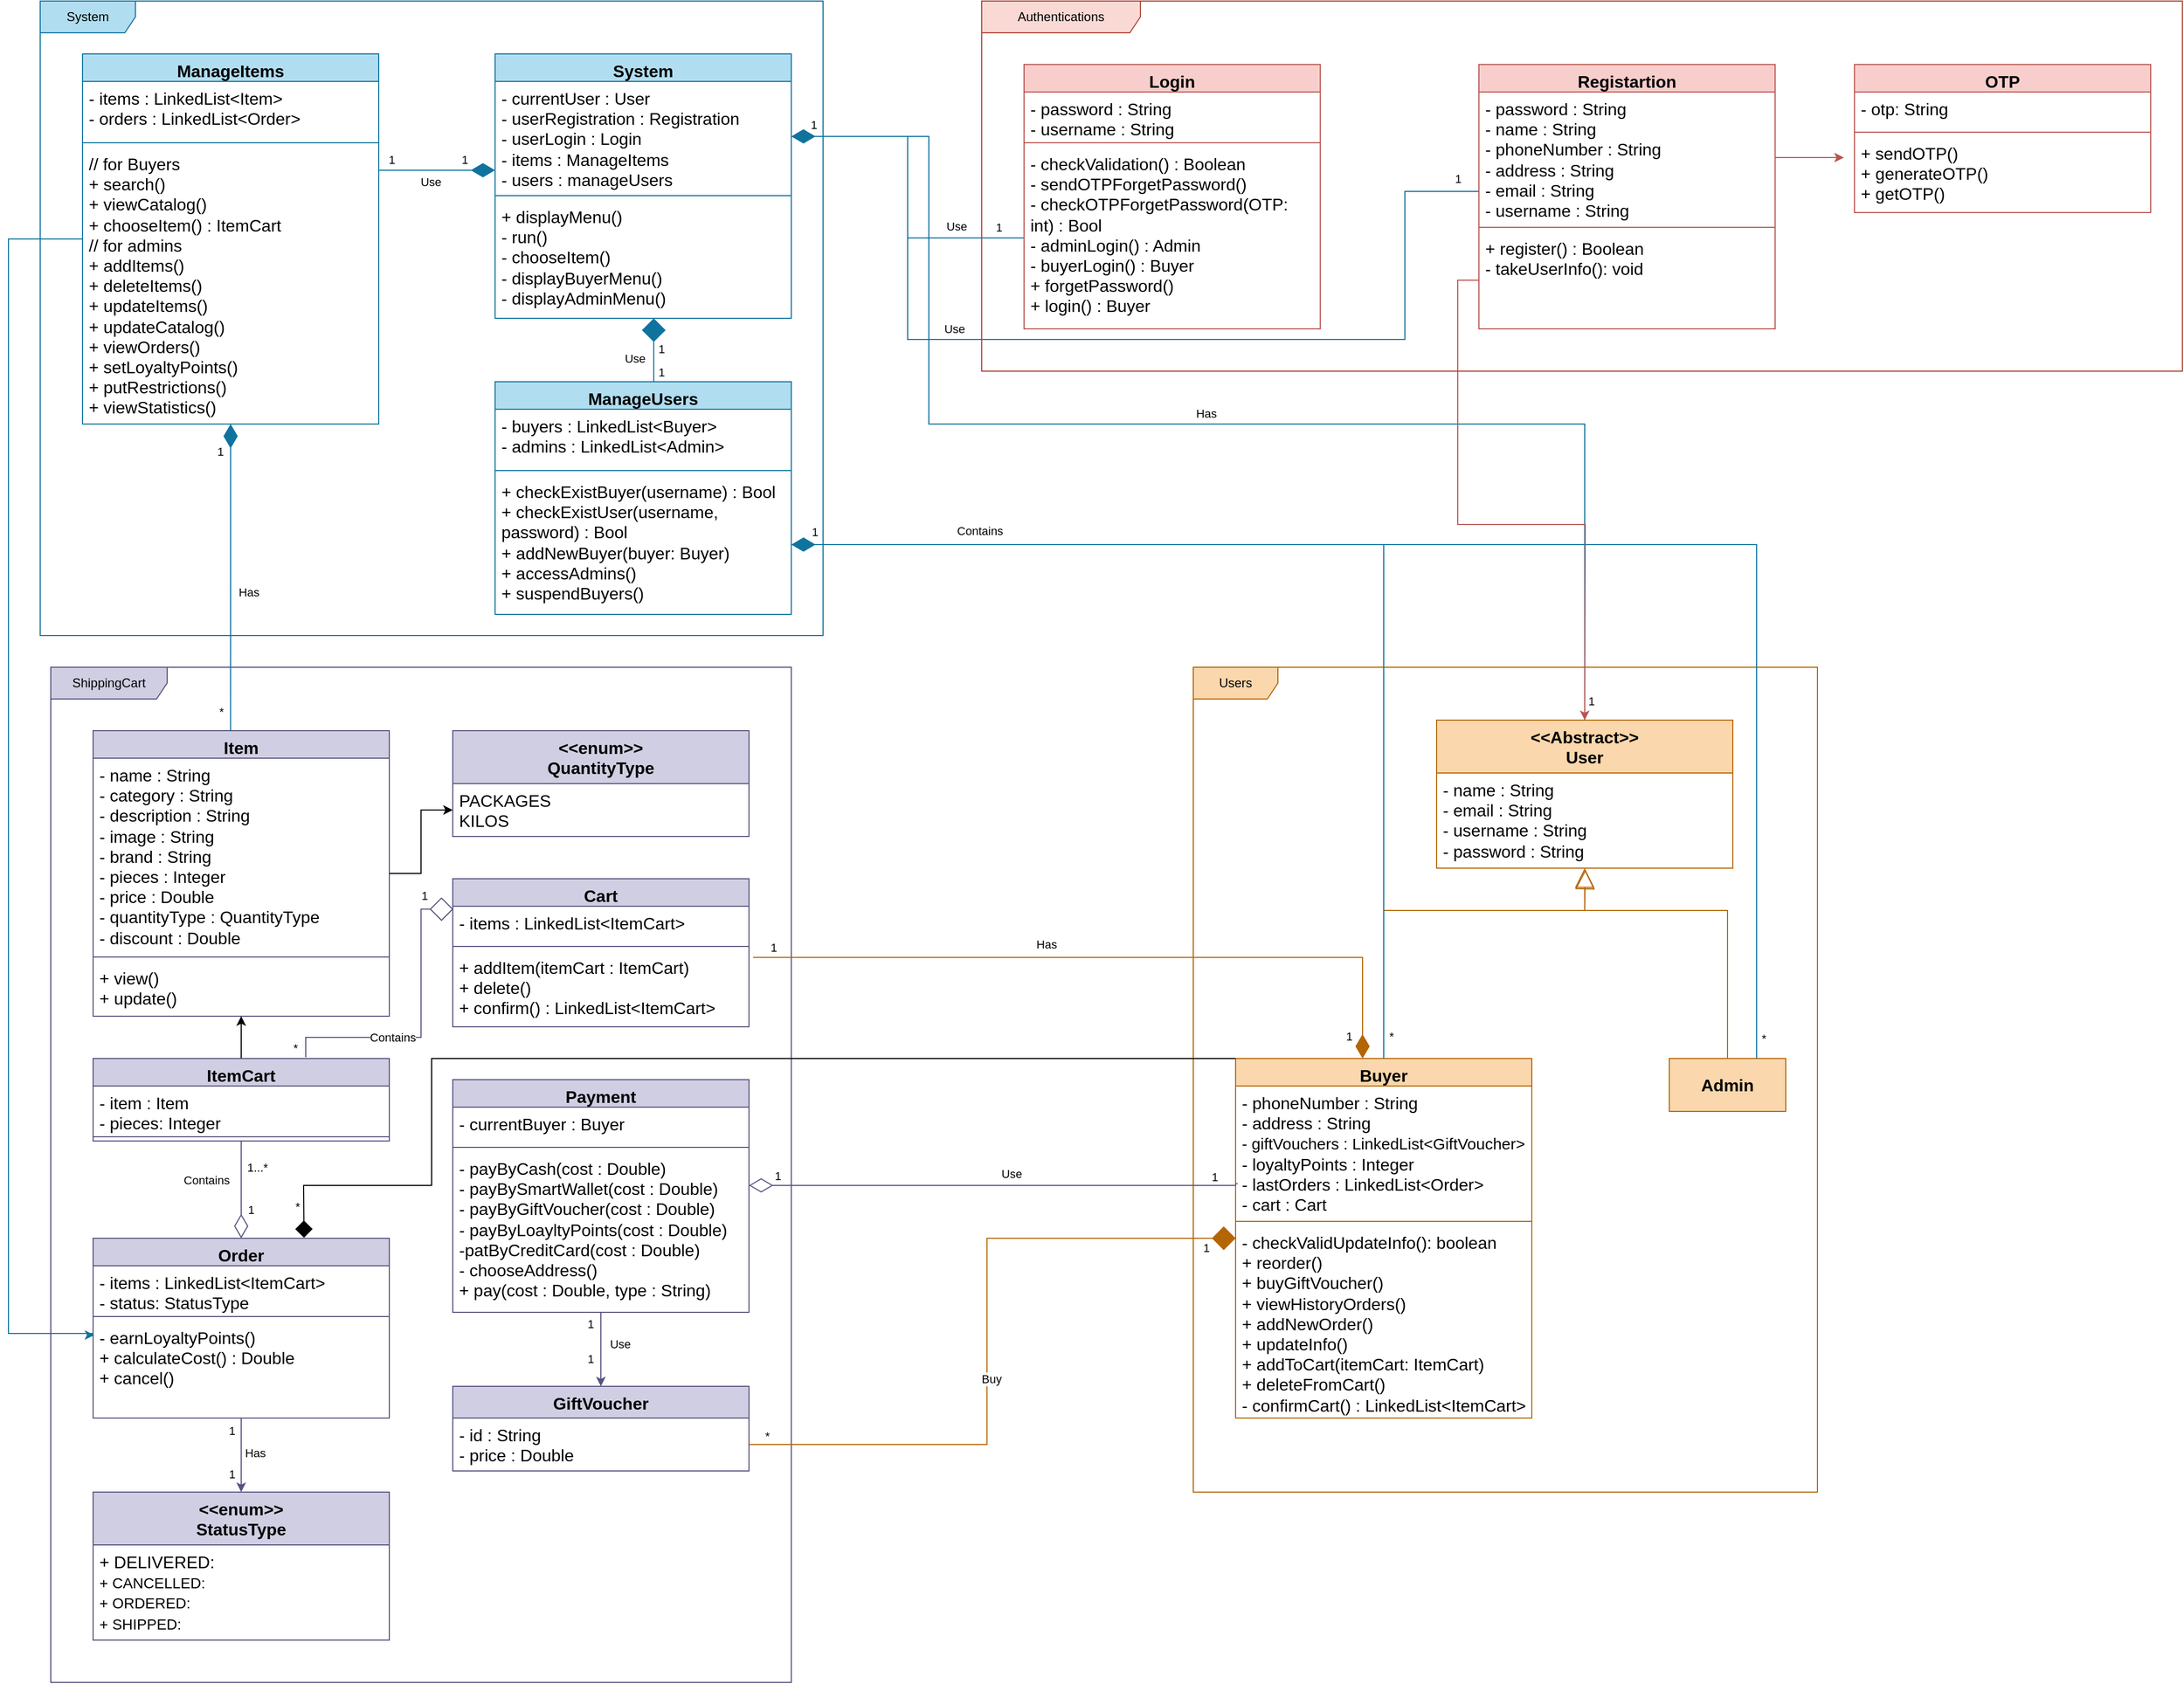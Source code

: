 <mxfile version="21.1.2" type="device">
  <diagram id="C5RBs43oDa-KdzZeNtuy" name="Page-1">
    <mxGraphModel dx="3453" dy="2020" grid="1" gridSize="10" guides="1" tooltips="1" connect="1" arrows="1" fold="1" page="1" pageScale="1" pageWidth="2200" pageHeight="1800" math="0" shadow="0">
      <root>
        <mxCell id="WIyWlLk6GJQsqaUBKTNV-0" />
        <mxCell id="WIyWlLk6GJQsqaUBKTNV-1" parent="WIyWlLk6GJQsqaUBKTNV-0" />
        <mxCell id="rkFxH0doQURVwNe5_ESX-129" value="" style="group" vertex="1" connectable="0" parent="WIyWlLk6GJQsqaUBKTNV-1">
          <mxGeometry x="72" y="105" width="2055" height="1590" as="geometry" />
        </mxCell>
        <mxCell id="KTMbG5Cqktj-i7-EM0rc-33" value="Item" style="swimlane;fontStyle=1;align=center;verticalAlign=top;childLayout=stackLayout;horizontal=1;startSize=26;horizontalStack=0;resizeParent=1;resizeParentMax=0;resizeLast=0;collapsible=1;marginBottom=0;whiteSpace=wrap;html=1;fontSize=16;fillColor=#d0cee2;strokeColor=#56517e;" parent="rkFxH0doQURVwNe5_ESX-129" vertex="1">
          <mxGeometry x="80" y="690" width="280" height="270" as="geometry" />
        </mxCell>
        <mxCell id="KTMbG5Cqktj-i7-EM0rc-34" value="- name : String&lt;br&gt;- category : String&lt;br&gt;- description : String&lt;br&gt;- image : String&lt;br&gt;- brand : String&lt;br&gt;- pieces : Integer&lt;br&gt;- price : Double&lt;br&gt;- quantityType : QuantityType&lt;br&gt;- discount : Double" style="text;strokeColor=none;fillColor=none;align=left;verticalAlign=top;spacingLeft=4;spacingRight=4;overflow=hidden;rotatable=0;points=[[0,0.5],[1,0.5]];portConstraint=eastwest;whiteSpace=wrap;html=1;fontSize=16;" parent="KTMbG5Cqktj-i7-EM0rc-33" vertex="1">
          <mxGeometry y="26" width="280" height="184" as="geometry" />
        </mxCell>
        <mxCell id="KTMbG5Cqktj-i7-EM0rc-35" value="" style="line;strokeWidth=1;fillColor=none;align=left;verticalAlign=middle;spacingTop=-1;spacingLeft=3;spacingRight=3;rotatable=0;labelPosition=right;points=[];portConstraint=eastwest;strokeColor=inherit;fontSize=16;" parent="KTMbG5Cqktj-i7-EM0rc-33" vertex="1">
          <mxGeometry y="210" width="280" height="8" as="geometry" />
        </mxCell>
        <mxCell id="KTMbG5Cqktj-i7-EM0rc-36" value="+ view()&lt;br&gt;+ update()" style="text;strokeColor=none;fillColor=none;align=left;verticalAlign=top;spacingLeft=4;spacingRight=4;overflow=hidden;rotatable=0;points=[[0,0.5],[1,0.5]];portConstraint=eastwest;whiteSpace=wrap;html=1;fontSize=16;" parent="KTMbG5Cqktj-i7-EM0rc-33" vertex="1">
          <mxGeometry y="218" width="280" height="52" as="geometry" />
        </mxCell>
        <mxCell id="KTMbG5Cqktj-i7-EM0rc-37" value="&amp;lt;&amp;lt;enum&amp;gt;&amp;gt;&lt;br&gt;QuantityType" style="swimlane;fontStyle=1;align=center;verticalAlign=top;childLayout=stackLayout;horizontal=1;startSize=50;horizontalStack=0;resizeParent=1;resizeParentMax=0;resizeLast=0;collapsible=1;marginBottom=0;whiteSpace=wrap;html=1;fontSize=16;fillColor=#d0cee2;strokeColor=#56517e;" parent="rkFxH0doQURVwNe5_ESX-129" vertex="1">
          <mxGeometry x="420" y="690" width="280" height="100" as="geometry" />
        </mxCell>
        <mxCell id="KTMbG5Cqktj-i7-EM0rc-38" value="PACKAGES&lt;br&gt;KILOS" style="text;strokeColor=none;fillColor=none;align=left;verticalAlign=top;spacingLeft=4;spacingRight=4;overflow=hidden;rotatable=0;points=[[0,0.5],[1,0.5]];portConstraint=eastwest;whiteSpace=wrap;html=1;fontSize=16;" parent="KTMbG5Cqktj-i7-EM0rc-37" vertex="1">
          <mxGeometry y="50" width="280" height="50" as="geometry" />
        </mxCell>
        <mxCell id="h5JU15sBRlkFW-rtXTc1-8" style="edgeStyle=orthogonalEdgeStyle;rounded=0;orthogonalLoop=1;jettySize=auto;html=1;" parent="rkFxH0doQURVwNe5_ESX-129" source="KTMbG5Cqktj-i7-EM0rc-33" target="KTMbG5Cqktj-i7-EM0rc-38" edge="1">
          <mxGeometry relative="1" as="geometry" />
        </mxCell>
        <mxCell id="KTMbG5Cqktj-i7-EM0rc-50" value="GiftVoucher" style="swimlane;fontStyle=1;align=center;verticalAlign=top;childLayout=stackLayout;horizontal=1;startSize=30;horizontalStack=0;resizeParent=1;resizeParentMax=0;resizeLast=0;collapsible=1;marginBottom=0;whiteSpace=wrap;html=1;fontSize=16;fillColor=#d0cee2;strokeColor=#56517e;" parent="rkFxH0doQURVwNe5_ESX-129" vertex="1">
          <mxGeometry x="420" y="1310" width="280" height="80" as="geometry" />
        </mxCell>
        <mxCell id="KTMbG5Cqktj-i7-EM0rc-51" value="- id : String&lt;br&gt;- price : Double" style="text;strokeColor=none;fillColor=none;align=left;verticalAlign=top;spacingLeft=4;spacingRight=4;overflow=hidden;rotatable=0;points=[[0,0.5],[1,0.5]];portConstraint=eastwest;whiteSpace=wrap;html=1;fontSize=16;" parent="KTMbG5Cqktj-i7-EM0rc-50" vertex="1">
          <mxGeometry y="30" width="280" height="50" as="geometry" />
        </mxCell>
        <mxCell id="KTMbG5Cqktj-i7-EM0rc-52" value="Order" style="swimlane;fontStyle=1;align=center;verticalAlign=top;childLayout=stackLayout;horizontal=1;startSize=26;horizontalStack=0;resizeParent=1;resizeParentMax=0;resizeLast=0;collapsible=1;marginBottom=0;whiteSpace=wrap;html=1;fontSize=16;fillColor=#d0cee2;strokeColor=#56517e;" parent="rkFxH0doQURVwNe5_ESX-129" vertex="1">
          <mxGeometry x="80" y="1170" width="280" height="170" as="geometry" />
        </mxCell>
        <mxCell id="KTMbG5Cqktj-i7-EM0rc-53" value="- items :&amp;nbsp;LinkedList&amp;lt;ItemCart&amp;gt;&lt;br&gt;- status: StatusType" style="text;strokeColor=none;fillColor=none;align=left;verticalAlign=top;spacingLeft=4;spacingRight=4;overflow=hidden;rotatable=0;points=[[0,0.5],[1,0.5]];portConstraint=eastwest;whiteSpace=wrap;html=1;fontSize=16;" parent="KTMbG5Cqktj-i7-EM0rc-52" vertex="1">
          <mxGeometry y="26" width="280" height="44" as="geometry" />
        </mxCell>
        <mxCell id="KTMbG5Cqktj-i7-EM0rc-54" value="" style="line;strokeWidth=1;fillColor=none;align=left;verticalAlign=middle;spacingTop=-1;spacingLeft=3;spacingRight=3;rotatable=0;labelPosition=right;points=[];portConstraint=eastwest;strokeColor=inherit;fontSize=16;" parent="KTMbG5Cqktj-i7-EM0rc-52" vertex="1">
          <mxGeometry y="70" width="280" height="8" as="geometry" />
        </mxCell>
        <mxCell id="KTMbG5Cqktj-i7-EM0rc-55" value="- earnLoyaltyPoints()&lt;br&gt;+ calculateCost() : Double&lt;br&gt;+ cancel()" style="text;strokeColor=none;fillColor=none;align=left;verticalAlign=top;spacingLeft=4;spacingRight=4;overflow=hidden;rotatable=0;points=[[0,0.5],[1,0.5]];portConstraint=eastwest;whiteSpace=wrap;html=1;fontSize=16;" parent="KTMbG5Cqktj-i7-EM0rc-52" vertex="1">
          <mxGeometry y="78" width="280" height="92" as="geometry" />
        </mxCell>
        <mxCell id="KTMbG5Cqktj-i7-EM0rc-56" value="Cart" style="swimlane;fontStyle=1;align=center;verticalAlign=top;childLayout=stackLayout;horizontal=1;startSize=26;horizontalStack=0;resizeParent=1;resizeParentMax=0;resizeLast=0;collapsible=1;marginBottom=0;whiteSpace=wrap;html=1;fontSize=16;fillColor=#d0cee2;strokeColor=#56517e;" parent="rkFxH0doQURVwNe5_ESX-129" vertex="1">
          <mxGeometry x="420" y="830" width="280" height="140" as="geometry" />
        </mxCell>
        <mxCell id="KTMbG5Cqktj-i7-EM0rc-57" value="- items :&amp;nbsp;LinkedList&amp;lt;ItemCart&amp;gt;" style="text;strokeColor=none;fillColor=none;align=left;verticalAlign=top;spacingLeft=4;spacingRight=4;overflow=hidden;rotatable=0;points=[[0,0.5],[1,0.5]];portConstraint=eastwest;whiteSpace=wrap;html=1;fontSize=16;" parent="KTMbG5Cqktj-i7-EM0rc-56" vertex="1">
          <mxGeometry y="26" width="280" height="34" as="geometry" />
        </mxCell>
        <mxCell id="KTMbG5Cqktj-i7-EM0rc-58" value="" style="line;strokeWidth=1;fillColor=none;align=left;verticalAlign=middle;spacingTop=-1;spacingLeft=3;spacingRight=3;rotatable=0;labelPosition=right;points=[];portConstraint=eastwest;strokeColor=inherit;fontSize=16;" parent="KTMbG5Cqktj-i7-EM0rc-56" vertex="1">
          <mxGeometry y="60" width="280" height="8" as="geometry" />
        </mxCell>
        <mxCell id="KTMbG5Cqktj-i7-EM0rc-59" value="+ addItem(itemCart : ItemCart)&lt;br&gt;+ delete()&lt;br&gt;+ confirm() :&amp;nbsp;LinkedList&amp;lt;ItemCart&amp;gt;" style="text;strokeColor=none;fillColor=none;align=left;verticalAlign=top;spacingLeft=4;spacingRight=4;overflow=hidden;rotatable=0;points=[[0,0.5],[1,0.5]];portConstraint=eastwest;whiteSpace=wrap;html=1;fontSize=16;" parent="KTMbG5Cqktj-i7-EM0rc-56" vertex="1">
          <mxGeometry y="68" width="280" height="72" as="geometry" />
        </mxCell>
        <mxCell id="KTMbG5Cqktj-i7-EM0rc-68" value="ShippingCart" style="shape=umlFrame;whiteSpace=wrap;html=1;pointerEvents=0;width=110;height=30;fillColor=#d0cee2;strokeColor=#56517e;movable=1;resizable=1;rotatable=1;deletable=1;editable=1;locked=0;connectable=1;" parent="rkFxH0doQURVwNe5_ESX-129" vertex="1">
          <mxGeometry x="40" y="630" width="700" height="960" as="geometry" />
        </mxCell>
        <mxCell id="KTMbG5Cqktj-i7-EM0rc-42" value="&amp;lt;&amp;lt;Abstract&amp;gt;&amp;gt;&lt;br&gt;User" style="swimlane;fontStyle=1;align=center;verticalAlign=top;childLayout=stackLayout;horizontal=1;startSize=50;horizontalStack=0;resizeParent=1;resizeParentMax=0;resizeLast=0;collapsible=1;marginBottom=0;whiteSpace=wrap;html=1;fontSize=16;fillColor=#fad7ac;strokeColor=#b46504;" parent="rkFxH0doQURVwNe5_ESX-129" vertex="1">
          <mxGeometry x="1350" y="680" width="280" height="140" as="geometry" />
        </mxCell>
        <mxCell id="KTMbG5Cqktj-i7-EM0rc-43" value="- name : String&lt;br&gt;- email : String&lt;br&gt;- username : String&lt;br&gt;- password : String" style="text;strokeColor=none;fillColor=none;align=left;verticalAlign=top;spacingLeft=4;spacingRight=4;overflow=hidden;rotatable=0;points=[[0,0.5],[1,0.5]];portConstraint=eastwest;whiteSpace=wrap;html=1;fontSize=16;" parent="KTMbG5Cqktj-i7-EM0rc-42" vertex="1">
          <mxGeometry y="50" width="280" height="90" as="geometry" />
        </mxCell>
        <mxCell id="KTMbG5Cqktj-i7-EM0rc-95" style="edgeStyle=orthogonalEdgeStyle;rounded=0;orthogonalLoop=1;jettySize=auto;html=1;entryX=1.014;entryY=0.089;entryDx=0;entryDy=0;entryPerimeter=0;fillColor=#fad7ac;strokeColor=#b46504;startArrow=diamondThin;startFill=1;endArrow=none;endFill=0;startSize=20;" parent="rkFxH0doQURVwNe5_ESX-129" source="KTMbG5Cqktj-i7-EM0rc-44" target="KTMbG5Cqktj-i7-EM0rc-59" edge="1">
          <mxGeometry relative="1" as="geometry">
            <Array as="points">
              <mxPoint x="1280" y="904" />
            </Array>
          </mxGeometry>
        </mxCell>
        <mxCell id="lewbASseiRzC9bDPJVz--30" value="1" style="edgeLabel;html=1;align=center;verticalAlign=middle;resizable=0;points=[];" parent="KTMbG5Cqktj-i7-EM0rc-95" vertex="1" connectable="0">
          <mxGeometry x="-0.948" y="-1" relative="1" as="geometry">
            <mxPoint x="-14" y="-4" as="offset" />
          </mxGeometry>
        </mxCell>
        <mxCell id="lewbASseiRzC9bDPJVz--31" value="1" style="edgeLabel;html=1;align=center;verticalAlign=middle;resizable=0;points=[];" parent="KTMbG5Cqktj-i7-EM0rc-95" vertex="1" connectable="0">
          <mxGeometry x="0.944" relative="1" as="geometry">
            <mxPoint y="-10" as="offset" />
          </mxGeometry>
        </mxCell>
        <mxCell id="Bn5fkYKBPVdXaHbCVPKP-12" value="Has" style="edgeLabel;html=1;align=center;verticalAlign=middle;resizable=0;points=[];" parent="KTMbG5Cqktj-i7-EM0rc-95" vertex="1" connectable="0">
          <mxGeometry x="0.175" y="1" relative="1" as="geometry">
            <mxPoint y="-14" as="offset" />
          </mxGeometry>
        </mxCell>
        <mxCell id="KTMbG5Cqktj-i7-EM0rc-96" style="edgeStyle=orthogonalEdgeStyle;rounded=0;orthogonalLoop=1;jettySize=auto;html=1;entryX=1;entryY=0.5;entryDx=0;entryDy=0;fillColor=#fad7ac;strokeColor=#b46504;endArrow=none;endFill=0;startArrow=diamond;startFill=1;startSize=20;" parent="rkFxH0doQURVwNe5_ESX-129" source="KTMbG5Cqktj-i7-EM0rc-44" target="KTMbG5Cqktj-i7-EM0rc-51" edge="1">
          <mxGeometry relative="1" as="geometry" />
        </mxCell>
        <mxCell id="lewbASseiRzC9bDPJVz--21" value="1" style="edgeLabel;html=1;align=center;verticalAlign=middle;resizable=0;points=[];" parent="KTMbG5Cqktj-i7-EM0rc-96" vertex="1" connectable="0">
          <mxGeometry x="-0.957" y="-1" relative="1" as="geometry">
            <mxPoint x="-14" y="10" as="offset" />
          </mxGeometry>
        </mxCell>
        <mxCell id="lewbASseiRzC9bDPJVz--22" value="*" style="edgeLabel;html=1;align=center;verticalAlign=middle;resizable=0;points=[];" parent="KTMbG5Cqktj-i7-EM0rc-96" vertex="1" connectable="0">
          <mxGeometry x="0.919" y="1" relative="1" as="geometry">
            <mxPoint x="-10" y="-9" as="offset" />
          </mxGeometry>
        </mxCell>
        <mxCell id="Bn5fkYKBPVdXaHbCVPKP-14" value="Buy" style="edgeLabel;html=1;align=center;verticalAlign=middle;resizable=0;points=[];" parent="KTMbG5Cqktj-i7-EM0rc-96" vertex="1" connectable="0">
          <mxGeometry x="0.169" y="4" relative="1" as="geometry">
            <mxPoint y="-15" as="offset" />
          </mxGeometry>
        </mxCell>
        <mxCell id="KTMbG5Cqktj-i7-EM0rc-44" value="Buyer" style="swimlane;fontStyle=1;align=center;verticalAlign=top;childLayout=stackLayout;horizontal=1;startSize=26;horizontalStack=0;resizeParent=1;resizeParentMax=0;resizeLast=0;collapsible=1;marginBottom=0;whiteSpace=wrap;html=1;fontSize=16;fillColor=#fad7ac;strokeColor=#b46504;" parent="rkFxH0doQURVwNe5_ESX-129" vertex="1">
          <mxGeometry x="1160" y="1000" width="280" height="340" as="geometry" />
        </mxCell>
        <mxCell id="KTMbG5Cqktj-i7-EM0rc-45" value="- phoneNumber : String&lt;br&gt;- address : String&lt;br&gt;&lt;font style=&quot;font-size: 15px;&quot;&gt;- giftVouchers :&amp;nbsp;LinkedList&amp;lt;GiftVoucher&amp;gt;&lt;/font&gt;&lt;br&gt;- loyaltyPoints : Integer&lt;br&gt;- lastOrders :&amp;nbsp;LinkedList&amp;lt;Order&amp;gt;&lt;br&gt;- cart : Cart" style="text;strokeColor=none;fillColor=none;align=left;verticalAlign=top;spacingLeft=4;spacingRight=4;overflow=hidden;rotatable=0;points=[[0,0.5],[1,0.5]];portConstraint=eastwest;whiteSpace=wrap;html=1;fontSize=16;" parent="KTMbG5Cqktj-i7-EM0rc-44" vertex="1">
          <mxGeometry y="26" width="280" height="124" as="geometry" />
        </mxCell>
        <mxCell id="KTMbG5Cqktj-i7-EM0rc-46" value="" style="line;strokeWidth=1;fillColor=none;align=left;verticalAlign=middle;spacingTop=-1;spacingLeft=3;spacingRight=3;rotatable=0;labelPosition=right;points=[];portConstraint=eastwest;strokeColor=inherit;fontSize=16;" parent="KTMbG5Cqktj-i7-EM0rc-44" vertex="1">
          <mxGeometry y="150" width="280" height="8" as="geometry" />
        </mxCell>
        <mxCell id="KTMbG5Cqktj-i7-EM0rc-47" value="- checkValidUpdateInfo(): boolean&lt;br&gt;+ reorder()&lt;br&gt;+ buyGiftVoucher()&lt;br&gt;+ viewHistoryOrders()&lt;br&gt;+ addNewOrder()&lt;br&gt;+ updateInfo()&lt;br&gt;+ addToCart(itemCart: ItemCart)&lt;br&gt;+ deleteFromCart()&lt;br style=&quot;border-color: var(--border-color);&quot;&gt;- confirmCart() : LinkedList&amp;lt;ItemCart&amp;gt;" style="text;strokeColor=none;fillColor=none;align=left;verticalAlign=top;spacingLeft=4;spacingRight=4;overflow=hidden;rotatable=0;points=[[0,0.5],[1,0.5]];portConstraint=eastwest;whiteSpace=wrap;html=1;fontSize=16;" parent="KTMbG5Cqktj-i7-EM0rc-44" vertex="1">
          <mxGeometry y="158" width="280" height="182" as="geometry" />
        </mxCell>
        <mxCell id="KTMbG5Cqktj-i7-EM0rc-48" value="&lt;font style=&quot;font-size: 16px;&quot;&gt;&lt;b&gt;Admin&lt;/b&gt;&lt;/font&gt;" style="html=1;whiteSpace=wrap;fillColor=#fad7ac;strokeColor=#b46504;" parent="rkFxH0doQURVwNe5_ESX-129" vertex="1">
          <mxGeometry x="1570" y="1000" width="110" height="50" as="geometry" />
        </mxCell>
        <mxCell id="KTMbG5Cqktj-i7-EM0rc-71" value="Users" style="shape=umlFrame;whiteSpace=wrap;html=1;pointerEvents=0;width=80;height=30;fillColor=#fad7ac;strokeColor=#b46504;fillStyle=auto;movable=0;resizable=0;rotatable=0;deletable=0;editable=0;locked=1;connectable=0;" parent="rkFxH0doQURVwNe5_ESX-129" vertex="1">
          <mxGeometry x="1120" y="630" width="590" height="780" as="geometry" />
        </mxCell>
        <mxCell id="KTMbG5Cqktj-i7-EM0rc-85" value="" style="endArrow=block;endSize=16;endFill=0;html=1;rounded=0;entryX=0.502;entryY=1.016;entryDx=0;entryDy=0;entryPerimeter=0;exitX=0.5;exitY=0;exitDx=0;exitDy=0;fillColor=#fad7ac;strokeColor=#b46504;" parent="rkFxH0doQURVwNe5_ESX-129" source="KTMbG5Cqktj-i7-EM0rc-48" target="KTMbG5Cqktj-i7-EM0rc-43" edge="1">
          <mxGeometry width="160" relative="1" as="geometry">
            <mxPoint x="1440" y="850" as="sourcePoint" />
            <mxPoint x="1600" y="850" as="targetPoint" />
            <Array as="points">
              <mxPoint x="1625" y="860" />
              <mxPoint x="1490" y="860" />
            </Array>
          </mxGeometry>
        </mxCell>
        <mxCell id="KTMbG5Cqktj-i7-EM0rc-86" value="" style="endArrow=block;endSize=16;endFill=0;html=1;rounded=0;exitX=0.5;exitY=0;exitDx=0;exitDy=0;fillColor=#fad7ac;strokeColor=#b46504;" parent="rkFxH0doQURVwNe5_ESX-129" source="KTMbG5Cqktj-i7-EM0rc-44" edge="1">
          <mxGeometry width="160" relative="1" as="geometry">
            <mxPoint x="1625" y="869" as="sourcePoint" />
            <mxPoint x="1490" y="820" as="targetPoint" />
            <Array as="points">
              <mxPoint x="1300" y="860" />
              <mxPoint x="1490" y="860" />
            </Array>
          </mxGeometry>
        </mxCell>
        <mxCell id="KTMbG5Cqktj-i7-EM0rc-92" style="edgeStyle=orthogonalEdgeStyle;rounded=0;orthogonalLoop=1;jettySize=auto;html=1;entryX=0.718;entryY=-0.014;entryDx=0;entryDy=0;entryPerimeter=0;fillColor=#d0cee2;strokeColor=#56517e;startArrow=diamond;startFill=0;startSize=20;endArrow=none;endFill=0;exitX=0.002;exitY=0.081;exitDx=0;exitDy=0;exitPerimeter=0;" parent="rkFxH0doQURVwNe5_ESX-129" source="KTMbG5Cqktj-i7-EM0rc-57" target="h5JU15sBRlkFW-rtXTc1-0" edge="1">
          <mxGeometry relative="1" as="geometry">
            <Array as="points">
              <mxPoint x="390" y="859" />
              <mxPoint x="390" y="980" />
              <mxPoint x="281" y="980" />
            </Array>
          </mxGeometry>
        </mxCell>
        <mxCell id="lewbASseiRzC9bDPJVz--11" value="1" style="edgeLabel;html=1;align=center;verticalAlign=middle;resizable=0;points=[];" parent="KTMbG5Cqktj-i7-EM0rc-92" vertex="1" connectable="0">
          <mxGeometry x="-0.73" relative="1" as="geometry">
            <mxPoint x="3" y="-20" as="offset" />
          </mxGeometry>
        </mxCell>
        <mxCell id="lewbASseiRzC9bDPJVz--12" value="*" style="edgeLabel;html=1;align=center;verticalAlign=middle;resizable=0;points=[];" parent="KTMbG5Cqktj-i7-EM0rc-92" vertex="1" connectable="0">
          <mxGeometry x="0.32" relative="1" as="geometry">
            <mxPoint x="-87" y="10" as="offset" />
          </mxGeometry>
        </mxCell>
        <mxCell id="Bn5fkYKBPVdXaHbCVPKP-3" value="Contains" style="edgeLabel;html=1;align=center;verticalAlign=middle;resizable=0;points=[];" parent="KTMbG5Cqktj-i7-EM0rc-92" vertex="1" connectable="0">
          <mxGeometry x="0.286" y="-1" relative="1" as="geometry">
            <mxPoint x="1" y="1" as="offset" />
          </mxGeometry>
        </mxCell>
        <mxCell id="KTMbG5Cqktj-i7-EM0rc-93" style="edgeStyle=orthogonalEdgeStyle;rounded=0;orthogonalLoop=1;jettySize=auto;html=1;entryX=0.5;entryY=0;entryDx=0;entryDy=0;fillColor=#d0cee2;strokeColor=#56517e;" parent="rkFxH0doQURVwNe5_ESX-129" source="KTMbG5Cqktj-i7-EM0rc-60" target="KTMbG5Cqktj-i7-EM0rc-50" edge="1">
          <mxGeometry relative="1" as="geometry" />
        </mxCell>
        <mxCell id="lewbASseiRzC9bDPJVz--19" value="1" style="edgeLabel;html=1;align=center;verticalAlign=middle;resizable=0;points=[];" parent="KTMbG5Cqktj-i7-EM0rc-93" vertex="1" connectable="0">
          <mxGeometry x="-0.764" y="-1" relative="1" as="geometry">
            <mxPoint x="-9" y="2" as="offset" />
          </mxGeometry>
        </mxCell>
        <mxCell id="lewbASseiRzC9bDPJVz--20" value="1" style="edgeLabel;html=1;align=center;verticalAlign=middle;resizable=0;points=[];" parent="KTMbG5Cqktj-i7-EM0rc-93" vertex="1" connectable="0">
          <mxGeometry x="0.296" relative="1" as="geometry">
            <mxPoint x="-10" y="-2" as="offset" />
          </mxGeometry>
        </mxCell>
        <mxCell id="Bn5fkYKBPVdXaHbCVPKP-7" value="Use" style="edgeLabel;html=1;align=center;verticalAlign=middle;resizable=0;points=[];" parent="KTMbG5Cqktj-i7-EM0rc-93" vertex="1" connectable="0">
          <mxGeometry x="-0.189" y="-1" relative="1" as="geometry">
            <mxPoint x="19" y="1" as="offset" />
          </mxGeometry>
        </mxCell>
        <mxCell id="KTMbG5Cqktj-i7-EM0rc-94" style="edgeStyle=orthogonalEdgeStyle;rounded=0;orthogonalLoop=1;jettySize=auto;html=1;entryX=0.007;entryY=0.745;entryDx=0;entryDy=0;entryPerimeter=0;fillColor=#d0cee2;strokeColor=#56517e;startArrow=diamondThin;startFill=0;endArrow=none;endFill=0;startSize=20;" parent="rkFxH0doQURVwNe5_ESX-129" source="KTMbG5Cqktj-i7-EM0rc-60" target="KTMbG5Cqktj-i7-EM0rc-45" edge="1">
          <mxGeometry relative="1" as="geometry">
            <Array as="points">
              <mxPoint x="1160" y="1120" />
              <mxPoint x="1160" y="1118" />
            </Array>
          </mxGeometry>
        </mxCell>
        <mxCell id="lewbASseiRzC9bDPJVz--28" value="1" style="edgeLabel;html=1;align=center;verticalAlign=middle;resizable=0;points=[];" parent="KTMbG5Cqktj-i7-EM0rc-94" vertex="1" connectable="0">
          <mxGeometry x="-0.903" y="1" relative="1" as="geometry">
            <mxPoint x="4" y="-8" as="offset" />
          </mxGeometry>
        </mxCell>
        <mxCell id="lewbASseiRzC9bDPJVz--29" value="1" style="edgeLabel;html=1;align=center;verticalAlign=middle;resizable=0;points=[];" parent="KTMbG5Cqktj-i7-EM0rc-94" vertex="1" connectable="0">
          <mxGeometry x="0.897" relative="1" as="geometry">
            <mxPoint y="-8" as="offset" />
          </mxGeometry>
        </mxCell>
        <mxCell id="Bn5fkYKBPVdXaHbCVPKP-13" value="Use" style="edgeLabel;html=1;align=center;verticalAlign=middle;resizable=0;points=[];" parent="KTMbG5Cqktj-i7-EM0rc-94" vertex="1" connectable="0">
          <mxGeometry x="0.067" y="-1" relative="1" as="geometry">
            <mxPoint y="-12" as="offset" />
          </mxGeometry>
        </mxCell>
        <mxCell id="KTMbG5Cqktj-i7-EM0rc-60" value="Payment" style="swimlane;fontStyle=1;align=center;verticalAlign=top;childLayout=stackLayout;horizontal=1;startSize=26;horizontalStack=0;resizeParent=1;resizeParentMax=0;resizeLast=0;collapsible=1;marginBottom=0;whiteSpace=wrap;html=1;fontSize=16;fillColor=#d0cee2;strokeColor=#56517e;" parent="rkFxH0doQURVwNe5_ESX-129" vertex="1">
          <mxGeometry x="420" y="1020" width="280" height="220" as="geometry" />
        </mxCell>
        <mxCell id="KTMbG5Cqktj-i7-EM0rc-61" value="- currentBuyer : Buyer" style="text;strokeColor=none;fillColor=none;align=left;verticalAlign=top;spacingLeft=4;spacingRight=4;overflow=hidden;rotatable=0;points=[[0,0.5],[1,0.5]];portConstraint=eastwest;whiteSpace=wrap;html=1;fontSize=16;" parent="KTMbG5Cqktj-i7-EM0rc-60" vertex="1">
          <mxGeometry y="26" width="280" height="34" as="geometry" />
        </mxCell>
        <mxCell id="KTMbG5Cqktj-i7-EM0rc-62" value="" style="line;strokeWidth=1;fillColor=none;align=left;verticalAlign=middle;spacingTop=-1;spacingLeft=3;spacingRight=3;rotatable=0;labelPosition=right;points=[];portConstraint=eastwest;strokeColor=inherit;fontSize=16;" parent="KTMbG5Cqktj-i7-EM0rc-60" vertex="1">
          <mxGeometry y="60" width="280" height="8" as="geometry" />
        </mxCell>
        <mxCell id="KTMbG5Cqktj-i7-EM0rc-63" value="- payByCash(cost : Double)&lt;br&gt;- payBySmartWallet(cost : Double)&lt;br&gt;- payByGiftVoucher(cost : Double)&lt;br&gt;- payByLoayltyPoints(cost : Double)&lt;br&gt;-patByCreditCard(cost : Double)&lt;br&gt;- chooseAddress()&lt;br&gt;+ pay(cost : Double, type : String)" style="text;strokeColor=none;fillColor=none;align=left;verticalAlign=top;spacingLeft=4;spacingRight=4;overflow=hidden;rotatable=0;points=[[0,0.5],[1,0.5]];portConstraint=eastwest;whiteSpace=wrap;html=1;fontSize=16;" parent="KTMbG5Cqktj-i7-EM0rc-60" vertex="1">
          <mxGeometry y="68" width="280" height="152" as="geometry" />
        </mxCell>
        <mxCell id="KTMbG5Cqktj-i7-EM0rc-8" value="System" style="swimlane;fontStyle=1;align=center;verticalAlign=top;childLayout=stackLayout;horizontal=1;startSize=26;horizontalStack=0;resizeParent=1;resizeParentMax=0;resizeLast=0;collapsible=1;marginBottom=0;whiteSpace=wrap;html=1;fontSize=16;fillColor=#b1ddf0;strokeColor=#10739e;" parent="rkFxH0doQURVwNe5_ESX-129" vertex="1">
          <mxGeometry x="460" y="50" width="280" height="250" as="geometry" />
        </mxCell>
        <mxCell id="KTMbG5Cqktj-i7-EM0rc-9" value="- currentUser : User&lt;br style=&quot;font-size: 16px;&quot;&gt;- userRegistration : Registration&lt;br style=&quot;font-size: 16px;&quot;&gt;- userLogin : Login&lt;br&gt;- items : ManageItems&lt;br&gt;- users : manageUsers" style="text;strokeColor=none;fillColor=none;align=left;verticalAlign=top;spacingLeft=4;spacingRight=4;overflow=hidden;rotatable=0;points=[[0,0.5],[1,0.5]];portConstraint=eastwest;whiteSpace=wrap;html=1;fontSize=16;" parent="KTMbG5Cqktj-i7-EM0rc-8" vertex="1">
          <mxGeometry y="26" width="280" height="104" as="geometry" />
        </mxCell>
        <mxCell id="KTMbG5Cqktj-i7-EM0rc-10" value="" style="line;strokeWidth=1;fillColor=none;align=left;verticalAlign=middle;spacingTop=-1;spacingLeft=3;spacingRight=3;rotatable=0;labelPosition=right;points=[];portConstraint=eastwest;strokeColor=inherit;fontSize=16;" parent="KTMbG5Cqktj-i7-EM0rc-8" vertex="1">
          <mxGeometry y="130" width="280" height="8" as="geometry" />
        </mxCell>
        <mxCell id="KTMbG5Cqktj-i7-EM0rc-11" value="+ displayMenu()&lt;br&gt;- run()&lt;br&gt;- chooseItem()&lt;br style=&quot;font-size: 16px;&quot;&gt;- displayBuyerMenu()&lt;br style=&quot;font-size: 16px;&quot;&gt;- displayAdminMenu()" style="text;strokeColor=none;fillColor=none;align=left;verticalAlign=top;spacingLeft=4;spacingRight=4;overflow=hidden;rotatable=0;points=[[0,0.5],[1,0.5]];portConstraint=eastwest;whiteSpace=wrap;html=1;fontSize=16;" parent="KTMbG5Cqktj-i7-EM0rc-8" vertex="1">
          <mxGeometry y="138" width="280" height="112" as="geometry" />
        </mxCell>
        <mxCell id="nlQ0rHdbafnk3369cgM3-15" style="edgeStyle=orthogonalEdgeStyle;rounded=0;orthogonalLoop=1;jettySize=auto;html=1;entryX=0.464;entryY=0;entryDx=0;entryDy=0;entryPerimeter=0;fillColor=#b1ddf0;strokeColor=#10739e;endArrow=none;endFill=0;startArrow=diamondThin;startFill=1;startSize=20;" parent="rkFxH0doQURVwNe5_ESX-129" source="nlQ0rHdbafnk3369cgM3-0" target="KTMbG5Cqktj-i7-EM0rc-33" edge="1">
          <mxGeometry relative="1" as="geometry" />
        </mxCell>
        <mxCell id="lewbASseiRzC9bDPJVz--9" value="1" style="edgeLabel;html=1;align=center;verticalAlign=middle;resizable=0;points=[];" parent="nlQ0rHdbafnk3369cgM3-15" vertex="1" connectable="0">
          <mxGeometry x="-0.898" relative="1" as="geometry">
            <mxPoint x="-10" y="11" as="offset" />
          </mxGeometry>
        </mxCell>
        <mxCell id="lewbASseiRzC9bDPJVz--10" value="*" style="edgeLabel;html=1;align=center;verticalAlign=middle;resizable=0;points=[];" parent="nlQ0rHdbafnk3369cgM3-15" vertex="1" connectable="0">
          <mxGeometry x="0.874" y="-3" relative="1" as="geometry">
            <mxPoint x="-6" as="offset" />
          </mxGeometry>
        </mxCell>
        <mxCell id="Bn5fkYKBPVdXaHbCVPKP-2" value="Has" style="edgeLabel;html=1;align=center;verticalAlign=middle;resizable=0;points=[];" parent="nlQ0rHdbafnk3369cgM3-15" vertex="1" connectable="0">
          <mxGeometry x="-0.065" y="-1" relative="1" as="geometry">
            <mxPoint x="18" y="23" as="offset" />
          </mxGeometry>
        </mxCell>
        <mxCell id="5uXV8dzbFrGz5FBOs7MX-0" style="edgeStyle=orthogonalEdgeStyle;rounded=0;orthogonalLoop=1;jettySize=auto;html=1;fillColor=#b1ddf0;strokeColor=#10739e;entryX=0.004;entryY=0.148;entryDx=0;entryDy=0;entryPerimeter=0;" parent="rkFxH0doQURVwNe5_ESX-129" source="nlQ0rHdbafnk3369cgM3-0" target="KTMbG5Cqktj-i7-EM0rc-55" edge="1">
          <mxGeometry relative="1" as="geometry">
            <mxPoint x="70" y="1144" as="targetPoint" />
            <Array as="points">
              <mxPoint y="225" />
              <mxPoint y="1260" />
              <mxPoint x="80" y="1260" />
              <mxPoint x="80" y="1262" />
            </Array>
          </mxGeometry>
        </mxCell>
        <mxCell id="nlQ0rHdbafnk3369cgM3-0" value="ManageItems" style="swimlane;fontStyle=1;align=center;verticalAlign=top;childLayout=stackLayout;horizontal=1;startSize=26;horizontalStack=0;resizeParent=1;resizeParentMax=0;resizeLast=0;collapsible=1;marginBottom=0;whiteSpace=wrap;html=1;fontSize=16;fillColor=#b1ddf0;strokeColor=#10739e;" parent="rkFxH0doQURVwNe5_ESX-129" vertex="1">
          <mxGeometry x="70" y="50" width="280" height="350" as="geometry" />
        </mxCell>
        <mxCell id="nlQ0rHdbafnk3369cgM3-1" value="- items :&amp;nbsp;LinkedList&amp;lt;Item&amp;gt;&lt;br&gt;- orders :&amp;nbsp;LinkedList&amp;lt;Order&amp;gt;" style="text;strokeColor=none;fillColor=none;align=left;verticalAlign=top;spacingLeft=4;spacingRight=4;overflow=hidden;rotatable=0;points=[[0,0.5],[1,0.5]];portConstraint=eastwest;whiteSpace=wrap;html=1;fontSize=16;" parent="nlQ0rHdbafnk3369cgM3-0" vertex="1">
          <mxGeometry y="26" width="280" height="54" as="geometry" />
        </mxCell>
        <mxCell id="nlQ0rHdbafnk3369cgM3-2" value="" style="line;strokeWidth=1;fillColor=none;align=left;verticalAlign=middle;spacingTop=-1;spacingLeft=3;spacingRight=3;rotatable=0;labelPosition=right;points=[];portConstraint=eastwest;strokeColor=inherit;fontSize=16;" parent="nlQ0rHdbafnk3369cgM3-0" vertex="1">
          <mxGeometry y="80" width="280" height="8" as="geometry" />
        </mxCell>
        <mxCell id="nlQ0rHdbafnk3369cgM3-3" value="// for Buyers&lt;br&gt;+ search()&lt;br style=&quot;font-size: 16px;&quot;&gt;+ viewCatalog()&lt;br style=&quot;font-size: 16px;&quot;&gt;+&amp;nbsp;chooseItem() : ItemCart&lt;br&gt;// for admins&lt;br style=&quot;font-size: 16px;&quot;&gt;+&amp;nbsp;addItems()&lt;br style=&quot;font-size: 16px;&quot;&gt;+&amp;nbsp;deleteItems()&lt;br style=&quot;font-size: 16px;&quot;&gt;+&amp;nbsp;updateItems()&lt;br style=&quot;font-size: 16px;&quot;&gt;+&amp;nbsp;updateCatalog()&lt;br style=&quot;font-size: 16px;&quot;&gt;+&amp;nbsp;viewOrders()&lt;br style=&quot;font-size: 16px;&quot;&gt;+&amp;nbsp;setLoyaltyPoints()&lt;br style=&quot;font-size: 16px;&quot;&gt;+&amp;nbsp;putRestrictions()&lt;br style=&quot;font-size: 16px;&quot;&gt;+&amp;nbsp;viewStatistics()" style="text;strokeColor=none;fillColor=none;align=left;verticalAlign=top;spacingLeft=4;spacingRight=4;overflow=hidden;rotatable=0;points=[[0,0.5],[1,0.5]];portConstraint=eastwest;whiteSpace=wrap;html=1;fontSize=16;" parent="nlQ0rHdbafnk3369cgM3-0" vertex="1">
          <mxGeometry y="88" width="280" height="262" as="geometry" />
        </mxCell>
        <mxCell id="nlQ0rHdbafnk3369cgM3-5" value="ManageUsers" style="swimlane;fontStyle=1;align=center;verticalAlign=top;childLayout=stackLayout;horizontal=1;startSize=26;horizontalStack=0;resizeParent=1;resizeParentMax=0;resizeLast=0;collapsible=1;marginBottom=0;whiteSpace=wrap;html=1;fontSize=16;fillColor=#b1ddf0;strokeColor=#10739e;" parent="rkFxH0doQURVwNe5_ESX-129" vertex="1">
          <mxGeometry x="460" y="360" width="280" height="220" as="geometry" />
        </mxCell>
        <mxCell id="nlQ0rHdbafnk3369cgM3-6" value="- buyers :&amp;nbsp;LinkedList&amp;lt;Buyer&amp;gt;&lt;br style=&quot;font-size: 16px;&quot;&gt;- admins :&amp;nbsp;LinkedList&amp;lt;Admin&amp;gt;" style="text;strokeColor=none;fillColor=none;align=left;verticalAlign=top;spacingLeft=4;spacingRight=4;overflow=hidden;rotatable=0;points=[[0,0.5],[1,0.5]];portConstraint=eastwest;whiteSpace=wrap;html=1;fontSize=16;" parent="nlQ0rHdbafnk3369cgM3-5" vertex="1">
          <mxGeometry y="26" width="280" height="54" as="geometry" />
        </mxCell>
        <mxCell id="nlQ0rHdbafnk3369cgM3-7" value="" style="line;strokeWidth=1;fillColor=none;align=left;verticalAlign=middle;spacingTop=-1;spacingLeft=3;spacingRight=3;rotatable=0;labelPosition=right;points=[];portConstraint=eastwest;strokeColor=inherit;fontSize=16;" parent="nlQ0rHdbafnk3369cgM3-5" vertex="1">
          <mxGeometry y="80" width="280" height="8" as="geometry" />
        </mxCell>
        <mxCell id="nlQ0rHdbafnk3369cgM3-8" value="+ checkExistBuyer(username) : Bool&lt;br&gt;+ checkExistUser(username, password) : Bool&lt;br&gt;+ addNewBuyer(buyer: Buyer)&lt;br&gt;+&amp;nbsp;accessAdmins()&lt;br style=&quot;font-size: 16px;&quot;&gt;+&amp;nbsp;suspendBuyers()" style="text;strokeColor=none;fillColor=none;align=left;verticalAlign=top;spacingLeft=4;spacingRight=4;overflow=hidden;rotatable=0;points=[[0,0.5],[1,0.5]];portConstraint=eastwest;whiteSpace=wrap;html=1;fontSize=16;" parent="nlQ0rHdbafnk3369cgM3-5" vertex="1">
          <mxGeometry y="88" width="280" height="132" as="geometry" />
        </mxCell>
        <mxCell id="nlQ0rHdbafnk3369cgM3-11" value="System" style="shape=umlFrame;whiteSpace=wrap;html=1;pointerEvents=0;width=90;height=30;fillColor=#b1ddf0;strokeColor=#10739e;movable=0;resizable=0;rotatable=0;deletable=0;editable=0;locked=1;connectable=0;" parent="rkFxH0doQURVwNe5_ESX-129" vertex="1">
          <mxGeometry x="30" width="740" height="600" as="geometry" />
        </mxCell>
        <mxCell id="nlQ0rHdbafnk3369cgM3-16" style="edgeStyle=orthogonalEdgeStyle;rounded=0;orthogonalLoop=1;jettySize=auto;html=1;entryX=0.5;entryY=0;entryDx=0;entryDy=0;fillColor=#b1ddf0;strokeColor=#10739e;startArrow=diamondThin;startFill=1;endArrow=none;endFill=0;startSize=20;" parent="rkFxH0doQURVwNe5_ESX-129" source="KTMbG5Cqktj-i7-EM0rc-9" target="KTMbG5Cqktj-i7-EM0rc-42" edge="1">
          <mxGeometry relative="1" as="geometry">
            <Array as="points">
              <mxPoint x="870" y="128" />
              <mxPoint x="870" y="400" />
              <mxPoint x="1490" y="400" />
            </Array>
          </mxGeometry>
        </mxCell>
        <mxCell id="lewbASseiRzC9bDPJVz--27" value="1" style="edgeLabel;html=1;align=center;verticalAlign=middle;resizable=0;points=[];" parent="nlQ0rHdbafnk3369cgM3-16" vertex="1" connectable="0">
          <mxGeometry x="0.975" relative="1" as="geometry">
            <mxPoint x="6" y="-2" as="offset" />
          </mxGeometry>
        </mxCell>
        <mxCell id="Bn5fkYKBPVdXaHbCVPKP-10" value="Has" style="edgeLabel;html=1;align=center;verticalAlign=middle;resizable=0;points=[];" parent="nlQ0rHdbafnk3369cgM3-16" vertex="1" connectable="0">
          <mxGeometry x="0.013" y="2" relative="1" as="geometry">
            <mxPoint x="4" y="-8" as="offset" />
          </mxGeometry>
        </mxCell>
        <mxCell id="nlQ0rHdbafnk3369cgM3-18" style="edgeStyle=orthogonalEdgeStyle;rounded=0;orthogonalLoop=1;jettySize=auto;html=1;fillColor=#b1ddf0;strokeColor=#10739e;startArrow=diamondThin;startFill=1;startSize=20;endArrow=none;endFill=0;" parent="rkFxH0doQURVwNe5_ESX-129" source="nlQ0rHdbafnk3369cgM3-8" target="KTMbG5Cqktj-i7-EM0rc-44" edge="1">
          <mxGeometry relative="1" as="geometry" />
        </mxCell>
        <mxCell id="lewbASseiRzC9bDPJVz--24" value="*" style="edgeLabel;html=1;align=center;verticalAlign=middle;resizable=0;points=[];" parent="nlQ0rHdbafnk3369cgM3-18" vertex="1" connectable="0">
          <mxGeometry x="0.955" y="-1" relative="1" as="geometry">
            <mxPoint x="8" y="2" as="offset" />
          </mxGeometry>
        </mxCell>
        <mxCell id="nlQ0rHdbafnk3369cgM3-19" style="edgeStyle=orthogonalEdgeStyle;rounded=0;orthogonalLoop=1;jettySize=auto;html=1;entryX=0.75;entryY=0;entryDx=0;entryDy=0;fillColor=#b1ddf0;strokeColor=#10739e;endArrow=none;endFill=0;" parent="rkFxH0doQURVwNe5_ESX-129" source="nlQ0rHdbafnk3369cgM3-8" target="KTMbG5Cqktj-i7-EM0rc-48" edge="1">
          <mxGeometry relative="1" as="geometry" />
        </mxCell>
        <mxCell id="lewbASseiRzC9bDPJVz--23" value="1" style="edgeLabel;html=1;align=center;verticalAlign=middle;resizable=0;points=[];" parent="nlQ0rHdbafnk3369cgM3-19" vertex="1" connectable="0">
          <mxGeometry x="-0.97" y="-1" relative="1" as="geometry">
            <mxPoint x="1" y="-13" as="offset" />
          </mxGeometry>
        </mxCell>
        <mxCell id="lewbASseiRzC9bDPJVz--25" value="*" style="edgeLabel;html=1;align=center;verticalAlign=middle;resizable=0;points=[];" parent="nlQ0rHdbafnk3369cgM3-19" vertex="1" connectable="0">
          <mxGeometry x="0.972" relative="1" as="geometry">
            <mxPoint x="6" as="offset" />
          </mxGeometry>
        </mxCell>
        <mxCell id="Bn5fkYKBPVdXaHbCVPKP-11" value="Contains" style="edgeLabel;html=1;align=center;verticalAlign=middle;resizable=0;points=[];" parent="nlQ0rHdbafnk3369cgM3-19" vertex="1" connectable="0">
          <mxGeometry x="-0.746" y="-3" relative="1" as="geometry">
            <mxPoint y="-16" as="offset" />
          </mxGeometry>
        </mxCell>
        <mxCell id="yGTOXS-6zYZM4nFfaAqH-0" style="edgeStyle=orthogonalEdgeStyle;rounded=0;orthogonalLoop=1;jettySize=auto;html=1;entryX=0;entryY=0.5;entryDx=0;entryDy=0;fillColor=#b1ddf0;strokeColor=#10739e;endArrow=none;endFill=0;" parent="rkFxH0doQURVwNe5_ESX-129" source="KTMbG5Cqktj-i7-EM0rc-9" target="KTMbG5Cqktj-i7-EM0rc-32" edge="1">
          <mxGeometry relative="1" as="geometry" />
        </mxCell>
        <mxCell id="lewbASseiRzC9bDPJVz--5" value="1" style="edgeLabel;html=1;align=center;verticalAlign=middle;resizable=0;points=[];" parent="yGTOXS-6zYZM4nFfaAqH-0" vertex="1" connectable="0">
          <mxGeometry x="0.848" y="-1" relative="1" as="geometry">
            <mxPoint y="-11" as="offset" />
          </mxGeometry>
        </mxCell>
        <mxCell id="Bn5fkYKBPVdXaHbCVPKP-8" value="Use" style="edgeLabel;html=1;align=center;verticalAlign=middle;resizable=0;points=[];" parent="yGTOXS-6zYZM4nFfaAqH-0" vertex="1" connectable="0">
          <mxGeometry x="0.698" y="2" relative="1" as="geometry">
            <mxPoint x="-17" y="-9" as="offset" />
          </mxGeometry>
        </mxCell>
        <mxCell id="yGTOXS-6zYZM4nFfaAqH-1" style="edgeStyle=orthogonalEdgeStyle;rounded=0;orthogonalLoop=1;jettySize=auto;html=1;fillColor=#b1ddf0;strokeColor=#10739e;endArrow=none;endFill=0;" parent="rkFxH0doQURVwNe5_ESX-129" source="KTMbG5Cqktj-i7-EM0rc-9" edge="1">
          <mxGeometry relative="1" as="geometry">
            <mxPoint x="1390" y="180" as="targetPoint" />
            <Array as="points">
              <mxPoint x="850" y="128" />
              <mxPoint x="850" y="320" />
              <mxPoint x="1320" y="320" />
              <mxPoint x="1320" y="180" />
            </Array>
          </mxGeometry>
        </mxCell>
        <mxCell id="lewbASseiRzC9bDPJVz--6" value="1" style="edgeLabel;html=1;align=center;verticalAlign=middle;resizable=0;points=[];" parent="yGTOXS-6zYZM4nFfaAqH-1" vertex="1" connectable="0">
          <mxGeometry x="0.96" relative="1" as="geometry">
            <mxPoint x="-1" y="-12" as="offset" />
          </mxGeometry>
        </mxCell>
        <mxCell id="lewbASseiRzC9bDPJVz--26" value="1" style="edgeLabel;html=1;align=center;verticalAlign=middle;resizable=0;points=[];" parent="yGTOXS-6zYZM4nFfaAqH-1" vertex="1" connectable="0">
          <mxGeometry x="-0.968" relative="1" as="geometry">
            <mxPoint x="5" y="-11" as="offset" />
          </mxGeometry>
        </mxCell>
        <mxCell id="Bn5fkYKBPVdXaHbCVPKP-9" value="Use" style="edgeLabel;html=1;align=center;verticalAlign=middle;resizable=0;points=[];" parent="yGTOXS-6zYZM4nFfaAqH-1" vertex="1" connectable="0">
          <mxGeometry x="-0.302" relative="1" as="geometry">
            <mxPoint x="3" y="-10" as="offset" />
          </mxGeometry>
        </mxCell>
        <mxCell id="s43ElordfsVtoXTOJUag-2" value="&amp;lt;&amp;lt;enum&amp;gt;&amp;gt;&lt;br&gt;StatusType" style="swimlane;fontStyle=1;align=center;verticalAlign=top;childLayout=stackLayout;horizontal=1;startSize=50;horizontalStack=0;resizeParent=1;resizeParentMax=0;resizeLast=0;collapsible=1;marginBottom=0;whiteSpace=wrap;html=1;fontSize=16;fillColor=#d0cee2;strokeColor=#56517e;" parent="rkFxH0doQURVwNe5_ESX-129" vertex="1">
          <mxGeometry x="80" y="1410" width="280" height="140" as="geometry" />
        </mxCell>
        <mxCell id="s43ElordfsVtoXTOJUag-3" value="+ DELIVERED:&lt;br style=&quot;border-color: var(--border-color); font-size: 14px; background-color: rgb(255, 255, 255);&quot;&gt;&lt;span style=&quot;font-size: 14px; background-color: rgb(255, 255, 255);&quot;&gt;+ CANCELLED:&lt;/span&gt;&lt;br style=&quot;border-color: var(--border-color); font-size: 14px; background-color: rgb(255, 255, 255);&quot;&gt;&lt;span style=&quot;font-size: 14px; background-color: rgb(255, 255, 255);&quot;&gt;+ ORDERED:&lt;/span&gt;&lt;br style=&quot;border-color: var(--border-color); font-size: 14px; background-color: rgb(255, 255, 255);&quot;&gt;&lt;span style=&quot;font-size: 14px; background-color: rgb(255, 255, 255);&quot;&gt;+ SHIPPED:&lt;br&gt;&lt;br&gt;&lt;/span&gt;" style="text;strokeColor=none;fillColor=none;align=left;verticalAlign=top;spacingLeft=4;spacingRight=4;overflow=hidden;rotatable=0;points=[[0,0.5],[1,0.5]];portConstraint=eastwest;whiteSpace=wrap;html=1;fontSize=16;" parent="s43ElordfsVtoXTOJUag-2" vertex="1">
          <mxGeometry y="50" width="280" height="90" as="geometry" />
        </mxCell>
        <mxCell id="s43ElordfsVtoXTOJUag-4" style="edgeStyle=orthogonalEdgeStyle;rounded=0;orthogonalLoop=1;jettySize=auto;html=1;entryX=0.5;entryY=0;entryDx=0;entryDy=0;fillColor=#d0cee2;strokeColor=#56517e;" parent="rkFxH0doQURVwNe5_ESX-129" source="KTMbG5Cqktj-i7-EM0rc-52" target="s43ElordfsVtoXTOJUag-2" edge="1">
          <mxGeometry relative="1" as="geometry" />
        </mxCell>
        <mxCell id="lewbASseiRzC9bDPJVz--17" value="1" style="edgeLabel;html=1;align=center;verticalAlign=middle;resizable=0;points=[];" parent="s43ElordfsVtoXTOJUag-4" vertex="1" connectable="0">
          <mxGeometry x="-0.779" relative="1" as="geometry">
            <mxPoint x="-9" y="4" as="offset" />
          </mxGeometry>
        </mxCell>
        <mxCell id="lewbASseiRzC9bDPJVz--18" value="1" style="edgeLabel;html=1;align=center;verticalAlign=middle;resizable=0;points=[];" parent="s43ElordfsVtoXTOJUag-4" vertex="1" connectable="0">
          <mxGeometry x="0.662" relative="1" as="geometry">
            <mxPoint x="-9" y="-5" as="offset" />
          </mxGeometry>
        </mxCell>
        <mxCell id="Bn5fkYKBPVdXaHbCVPKP-6" value="Has" style="edgeLabel;html=1;align=center;verticalAlign=middle;resizable=0;points=[];" parent="s43ElordfsVtoXTOJUag-4" vertex="1" connectable="0">
          <mxGeometry x="-0.246" relative="1" as="geometry">
            <mxPoint x="13" y="6" as="offset" />
          </mxGeometry>
        </mxCell>
        <mxCell id="lewbASseiRzC9bDPJVz--32" value="" style="endArrow=none;endFill=0;endSize=22;html=1;rounded=0;sourcePerimeterSpacing=24;targetPerimeterSpacing=19;curved=1;fillColor=#b1ddf0;strokeColor=#10739e;startArrow=diamondThin;startFill=1;startSize=20;" parent="rkFxH0doQURVwNe5_ESX-129" edge="1">
          <mxGeometry width="160" relative="1" as="geometry">
            <mxPoint x="460" y="160" as="sourcePoint" />
            <mxPoint x="350" y="160" as="targetPoint" />
          </mxGeometry>
        </mxCell>
        <mxCell id="lewbASseiRzC9bDPJVz--33" value="1" style="edgeLabel;html=1;align=center;verticalAlign=middle;resizable=0;points=[];" parent="lewbASseiRzC9bDPJVz--32" vertex="1" connectable="0">
          <mxGeometry x="-0.772" y="-1" relative="1" as="geometry">
            <mxPoint x="-17" y="-9" as="offset" />
          </mxGeometry>
        </mxCell>
        <mxCell id="lewbASseiRzC9bDPJVz--34" value="1" style="edgeLabel;html=1;align=center;verticalAlign=middle;resizable=0;points=[];" parent="lewbASseiRzC9bDPJVz--32" vertex="1" connectable="0">
          <mxGeometry x="0.293" relative="1" as="geometry">
            <mxPoint x="-27" y="-10" as="offset" />
          </mxGeometry>
        </mxCell>
        <mxCell id="Bn5fkYKBPVdXaHbCVPKP-0" value="Use" style="edgeLabel;html=1;align=center;verticalAlign=middle;resizable=0;points=[];" parent="lewbASseiRzC9bDPJVz--32" vertex="1" connectable="0">
          <mxGeometry x="0.123" y="-2" relative="1" as="geometry">
            <mxPoint x="1" y="13" as="offset" />
          </mxGeometry>
        </mxCell>
        <mxCell id="lewbASseiRzC9bDPJVz--35" value="" style="endArrow=none;endFill=0;endSize=24;html=1;rounded=0;sourcePerimeterSpacing=8;targetPerimeterSpacing=8;curved=1;fillColor=#b1ddf0;strokeColor=#10739e;startSize=20;startArrow=diamond;startFill=1;" parent="rkFxH0doQURVwNe5_ESX-129" edge="1">
          <mxGeometry width="160" relative="1" as="geometry">
            <mxPoint x="610" y="300" as="sourcePoint" />
            <mxPoint x="610" y="360" as="targetPoint" />
          </mxGeometry>
        </mxCell>
        <mxCell id="lewbASseiRzC9bDPJVz--36" value="1" style="edgeLabel;html=1;align=center;verticalAlign=middle;resizable=0;points=[];" parent="lewbASseiRzC9bDPJVz--35" vertex="1" connectable="0">
          <mxGeometry x="-0.741" relative="1" as="geometry">
            <mxPoint x="7" y="21" as="offset" />
          </mxGeometry>
        </mxCell>
        <mxCell id="lewbASseiRzC9bDPJVz--37" value="1" style="edgeLabel;html=1;align=center;verticalAlign=middle;resizable=0;points=[];" parent="lewbASseiRzC9bDPJVz--35" vertex="1" connectable="0">
          <mxGeometry x="-0.14" relative="1" as="geometry">
            <mxPoint x="7" y="25" as="offset" />
          </mxGeometry>
        </mxCell>
        <mxCell id="Bn5fkYKBPVdXaHbCVPKP-1" value="Use" style="edgeLabel;html=1;align=center;verticalAlign=middle;resizable=0;points=[];" parent="lewbASseiRzC9bDPJVz--35" vertex="1" connectable="0">
          <mxGeometry x="0.176" relative="1" as="geometry">
            <mxPoint x="-18" y="2" as="offset" />
          </mxGeometry>
        </mxCell>
        <mxCell id="UZ_Af4fhKQfQlDPjEx-h-3" value="" style="endArrow=none;html=1;rounded=0;startSize=14;endSize=14;sourcePerimeterSpacing=8;targetPerimeterSpacing=8;exitX=0.712;exitY=-0.003;exitDx=0;exitDy=0;exitPerimeter=0;endFill=0;startArrow=diamond;startFill=1;" parent="rkFxH0doQURVwNe5_ESX-129" source="KTMbG5Cqktj-i7-EM0rc-52" edge="1">
          <mxGeometry width="50" height="50" relative="1" as="geometry">
            <mxPoint x="260" y="1040" as="sourcePoint" />
            <mxPoint x="1160" y="1000" as="targetPoint" />
            <Array as="points">
              <mxPoint x="279" y="1120" />
              <mxPoint x="400" y="1120" />
              <mxPoint x="400" y="1000" />
            </Array>
          </mxGeometry>
        </mxCell>
        <mxCell id="h5JU15sBRlkFW-rtXTc1-9" value="*" style="edgeLabel;html=1;align=center;verticalAlign=middle;resizable=0;points=[];" parent="UZ_Af4fhKQfQlDPjEx-h-3" vertex="1" connectable="0">
          <mxGeometry x="-0.94" y="1" relative="1" as="geometry">
            <mxPoint x="-5" y="2" as="offset" />
          </mxGeometry>
        </mxCell>
        <mxCell id="h5JU15sBRlkFW-rtXTc1-6" style="edgeStyle=orthogonalEdgeStyle;rounded=0;orthogonalLoop=1;jettySize=auto;html=1;" parent="rkFxH0doQURVwNe5_ESX-129" source="h5JU15sBRlkFW-rtXTc1-0" edge="1">
          <mxGeometry relative="1" as="geometry">
            <mxPoint x="220" y="960" as="targetPoint" />
          </mxGeometry>
        </mxCell>
        <mxCell id="h5JU15sBRlkFW-rtXTc1-0" value="ItemCart" style="swimlane;fontStyle=1;align=center;verticalAlign=top;childLayout=stackLayout;horizontal=1;startSize=26;horizontalStack=0;resizeParent=1;resizeParentMax=0;resizeLast=0;collapsible=1;marginBottom=0;whiteSpace=wrap;html=1;fontSize=16;fillColor=#d0cee2;strokeColor=#56517e;" parent="rkFxH0doQURVwNe5_ESX-129" vertex="1">
          <mxGeometry x="80" y="1000" width="280" height="78" as="geometry" />
        </mxCell>
        <mxCell id="h5JU15sBRlkFW-rtXTc1-1" value="- item : Item&lt;br&gt;- pieces: Integer" style="text;strokeColor=none;fillColor=none;align=left;verticalAlign=top;spacingLeft=4;spacingRight=4;overflow=hidden;rotatable=0;points=[[0,0.5],[1,0.5]];portConstraint=eastwest;whiteSpace=wrap;html=1;fontSize=16;" parent="h5JU15sBRlkFW-rtXTc1-0" vertex="1">
          <mxGeometry y="26" width="280" height="44" as="geometry" />
        </mxCell>
        <mxCell id="h5JU15sBRlkFW-rtXTc1-2" value="" style="line;strokeWidth=1;fillColor=none;align=left;verticalAlign=middle;spacingTop=-1;spacingLeft=3;spacingRight=3;rotatable=0;labelPosition=right;points=[];portConstraint=eastwest;strokeColor=inherit;fontSize=16;" parent="h5JU15sBRlkFW-rtXTc1-0" vertex="1">
          <mxGeometry y="70" width="280" height="8" as="geometry" />
        </mxCell>
        <mxCell id="KTMbG5Cqktj-i7-EM0rc-91" style="edgeStyle=orthogonalEdgeStyle;rounded=0;orthogonalLoop=1;jettySize=auto;html=1;fillColor=#d0cee2;strokeColor=#56517e;startArrow=diamondThin;startFill=0;startSize=20;endArrow=none;endFill=0;entryX=0.5;entryY=1;entryDx=0;entryDy=0;" parent="rkFxH0doQURVwNe5_ESX-129" source="KTMbG5Cqktj-i7-EM0rc-52" target="h5JU15sBRlkFW-rtXTc1-0" edge="1">
          <mxGeometry relative="1" as="geometry">
            <mxPoint x="220" y="1190" as="targetPoint" />
          </mxGeometry>
        </mxCell>
        <mxCell id="lewbASseiRzC9bDPJVz--15" value="1" style="edgeLabel;html=1;align=center;verticalAlign=middle;resizable=0;points=[];" parent="KTMbG5Cqktj-i7-EM0rc-91" vertex="1" connectable="0">
          <mxGeometry x="-0.727" relative="1" as="geometry">
            <mxPoint x="9" y="-15" as="offset" />
          </mxGeometry>
        </mxCell>
        <mxCell id="lewbASseiRzC9bDPJVz--16" value="1...*" style="edgeLabel;html=1;align=center;verticalAlign=middle;resizable=0;points=[];" parent="KTMbG5Cqktj-i7-EM0rc-91" vertex="1" connectable="0">
          <mxGeometry x="0.273" y="-1" relative="1" as="geometry">
            <mxPoint x="14" y="-9" as="offset" />
          </mxGeometry>
        </mxCell>
        <mxCell id="Bn5fkYKBPVdXaHbCVPKP-5" value="Contains" style="edgeLabel;html=1;align=center;verticalAlign=middle;resizable=0;points=[];" parent="KTMbG5Cqktj-i7-EM0rc-91" vertex="1" connectable="0">
          <mxGeometry x="0.206" y="-1" relative="1" as="geometry">
            <mxPoint x="-34" as="offset" />
          </mxGeometry>
        </mxCell>
        <mxCell id="KTMbG5Cqktj-i7-EM0rc-25" value="Registartion" style="swimlane;fontStyle=1;align=center;verticalAlign=top;childLayout=stackLayout;horizontal=1;startSize=26;horizontalStack=0;resizeParent=1;resizeParentMax=0;resizeLast=0;collapsible=1;marginBottom=0;whiteSpace=wrap;html=1;fontSize=16;fillColor=#f8cecc;strokeColor=#b85450;" parent="rkFxH0doQURVwNe5_ESX-129" vertex="1">
          <mxGeometry x="1390" y="60" width="280" height="250" as="geometry" />
        </mxCell>
        <mxCell id="rkFxH0doQURVwNe5_ESX-128" style="edgeStyle=orthogonalEdgeStyle;rounded=0;orthogonalLoop=1;jettySize=auto;html=1;fillColor=#f8cecc;strokeColor=#b85450;" edge="1" parent="KTMbG5Cqktj-i7-EM0rc-25" source="KTMbG5Cqktj-i7-EM0rc-26">
          <mxGeometry relative="1" as="geometry">
            <mxPoint x="345" y="88" as="targetPoint" />
          </mxGeometry>
        </mxCell>
        <mxCell id="KTMbG5Cqktj-i7-EM0rc-26" value="- password : String&lt;br&gt;- name : String&lt;br&gt;- phoneNumber : String&lt;br&gt;- address : String&lt;br&gt;- email : String&lt;br&gt;- username : String" style="text;strokeColor=none;fillColor=none;align=left;verticalAlign=top;spacingLeft=4;spacingRight=4;overflow=hidden;rotatable=0;points=[[0,0.5],[1,0.5]];portConstraint=eastwest;whiteSpace=wrap;html=1;fontSize=16;" parent="KTMbG5Cqktj-i7-EM0rc-25" vertex="1">
          <mxGeometry y="26" width="280" height="124" as="geometry" />
        </mxCell>
        <mxCell id="KTMbG5Cqktj-i7-EM0rc-27" value="" style="line;strokeWidth=1;fillColor=none;align=left;verticalAlign=middle;spacingTop=-1;spacingLeft=3;spacingRight=3;rotatable=0;labelPosition=right;points=[];portConstraint=eastwest;strokeColor=inherit;fontSize=16;" parent="KTMbG5Cqktj-i7-EM0rc-25" vertex="1">
          <mxGeometry y="150" width="280" height="8" as="geometry" />
        </mxCell>
        <mxCell id="5uXV8dzbFrGz5FBOs7MX-1" style="edgeStyle=orthogonalEdgeStyle;rounded=0;orthogonalLoop=1;jettySize=auto;html=1;fillColor=#f8cecc;strokeColor=#b85450;" parent="KTMbG5Cqktj-i7-EM0rc-25" source="KTMbG5Cqktj-i7-EM0rc-28" edge="1">
          <mxGeometry relative="1" as="geometry">
            <mxPoint x="100" y="620" as="targetPoint" />
          </mxGeometry>
        </mxCell>
        <mxCell id="KTMbG5Cqktj-i7-EM0rc-28" value="+ register() : Boolean&lt;br&gt;- takeUserInfo(): void" style="text;strokeColor=none;fillColor=none;align=left;verticalAlign=top;spacingLeft=4;spacingRight=4;overflow=hidden;rotatable=0;points=[[0,0.5],[1,0.5]];portConstraint=eastwest;whiteSpace=wrap;html=1;fontSize=16;" parent="KTMbG5Cqktj-i7-EM0rc-25" vertex="1">
          <mxGeometry y="158" width="280" height="92" as="geometry" />
        </mxCell>
        <mxCell id="KTMbG5Cqktj-i7-EM0rc-29" value="Login" style="swimlane;fontStyle=1;align=center;verticalAlign=top;childLayout=stackLayout;horizontal=1;startSize=26;horizontalStack=0;resizeParent=1;resizeParentMax=0;resizeLast=0;collapsible=1;marginBottom=0;whiteSpace=wrap;html=1;fontSize=16;fillColor=#f8cecc;strokeColor=#b85450;" parent="rkFxH0doQURVwNe5_ESX-129" vertex="1">
          <mxGeometry x="960" y="60" width="280" height="250" as="geometry" />
        </mxCell>
        <mxCell id="KTMbG5Cqktj-i7-EM0rc-30" value="- password : String&lt;br&gt;- username : String" style="text;strokeColor=none;fillColor=none;align=left;verticalAlign=top;spacingLeft=4;spacingRight=4;overflow=hidden;rotatable=0;points=[[0,0.5],[1,0.5]];portConstraint=eastwest;whiteSpace=wrap;html=1;fontSize=16;" parent="KTMbG5Cqktj-i7-EM0rc-29" vertex="1">
          <mxGeometry y="26" width="280" height="44" as="geometry" />
        </mxCell>
        <mxCell id="KTMbG5Cqktj-i7-EM0rc-31" value="" style="line;strokeWidth=1;fillColor=none;align=left;verticalAlign=middle;spacingTop=-1;spacingLeft=3;spacingRight=3;rotatable=0;labelPosition=right;points=[];portConstraint=eastwest;strokeColor=inherit;fontSize=16;" parent="KTMbG5Cqktj-i7-EM0rc-29" vertex="1">
          <mxGeometry y="70" width="280" height="8" as="geometry" />
        </mxCell>
        <mxCell id="KTMbG5Cqktj-i7-EM0rc-32" value="- checkValidation() : Boolean&lt;br&gt;- sendOTPForgetPassword()&lt;br&gt;- checkOTPForgetPassword(OTP: int) : Bool&lt;br&gt;- adminLogin() : Admin&lt;br&gt;- buyerLogin() : Buyer&lt;br&gt;+ forgetPassword()&lt;br&gt;+ login() : Buyer" style="text;strokeColor=none;fillColor=none;align=left;verticalAlign=top;spacingLeft=4;spacingRight=4;overflow=hidden;rotatable=0;points=[[0,0.5],[1,0.5]];portConstraint=eastwest;whiteSpace=wrap;html=1;fontSize=16;" parent="KTMbG5Cqktj-i7-EM0rc-29" vertex="1">
          <mxGeometry y="78" width="280" height="172" as="geometry" />
        </mxCell>
        <mxCell id="KTMbG5Cqktj-i7-EM0rc-73" value="Authentications" style="shape=umlFrame;whiteSpace=wrap;html=1;pointerEvents=0;width=150;height=30;fillColor=#fad9d5;strokeColor=#ae4132;movable=0;resizable=0;rotatable=0;deletable=0;editable=0;locked=1;connectable=0;" parent="rkFxH0doQURVwNe5_ESX-129" vertex="1">
          <mxGeometry x="920" width="1135" height="350" as="geometry" />
        </mxCell>
        <mxCell id="rkFxH0doQURVwNe5_ESX-122" value="OTP" style="swimlane;fontStyle=1;align=center;verticalAlign=top;childLayout=stackLayout;horizontal=1;startSize=26;horizontalStack=0;resizeParent=1;resizeParentMax=0;resizeLast=0;collapsible=1;marginBottom=0;whiteSpace=wrap;html=1;fontSize=16;fillColor=#f8cecc;strokeColor=#b85450;" vertex="1" parent="rkFxH0doQURVwNe5_ESX-129">
          <mxGeometry x="1745" y="60" width="280" height="140" as="geometry" />
        </mxCell>
        <mxCell id="rkFxH0doQURVwNe5_ESX-123" value="- otp: String" style="text;strokeColor=none;fillColor=none;align=left;verticalAlign=top;spacingLeft=4;spacingRight=4;overflow=hidden;rotatable=0;points=[[0,0.5],[1,0.5]];portConstraint=eastwest;whiteSpace=wrap;html=1;fontSize=16;" vertex="1" parent="rkFxH0doQURVwNe5_ESX-122">
          <mxGeometry y="26" width="280" height="34" as="geometry" />
        </mxCell>
        <mxCell id="rkFxH0doQURVwNe5_ESX-124" value="" style="line;strokeWidth=1;fillColor=none;align=left;verticalAlign=middle;spacingTop=-1;spacingLeft=3;spacingRight=3;rotatable=0;labelPosition=right;points=[];portConstraint=eastwest;strokeColor=inherit;fontSize=16;" vertex="1" parent="rkFxH0doQURVwNe5_ESX-122">
          <mxGeometry y="60" width="280" height="8" as="geometry" />
        </mxCell>
        <mxCell id="rkFxH0doQURVwNe5_ESX-126" value="+ sendOTP()&lt;br&gt;+ generateOTP()&lt;br&gt;+&amp;nbsp;getOTP()" style="text;strokeColor=none;fillColor=none;align=left;verticalAlign=top;spacingLeft=4;spacingRight=4;overflow=hidden;rotatable=0;points=[[0,0.5],[1,0.5]];portConstraint=eastwest;whiteSpace=wrap;html=1;fontSize=16;" vertex="1" parent="rkFxH0doQURVwNe5_ESX-122">
          <mxGeometry y="68" width="280" height="72" as="geometry" />
        </mxCell>
      </root>
    </mxGraphModel>
  </diagram>
</mxfile>
